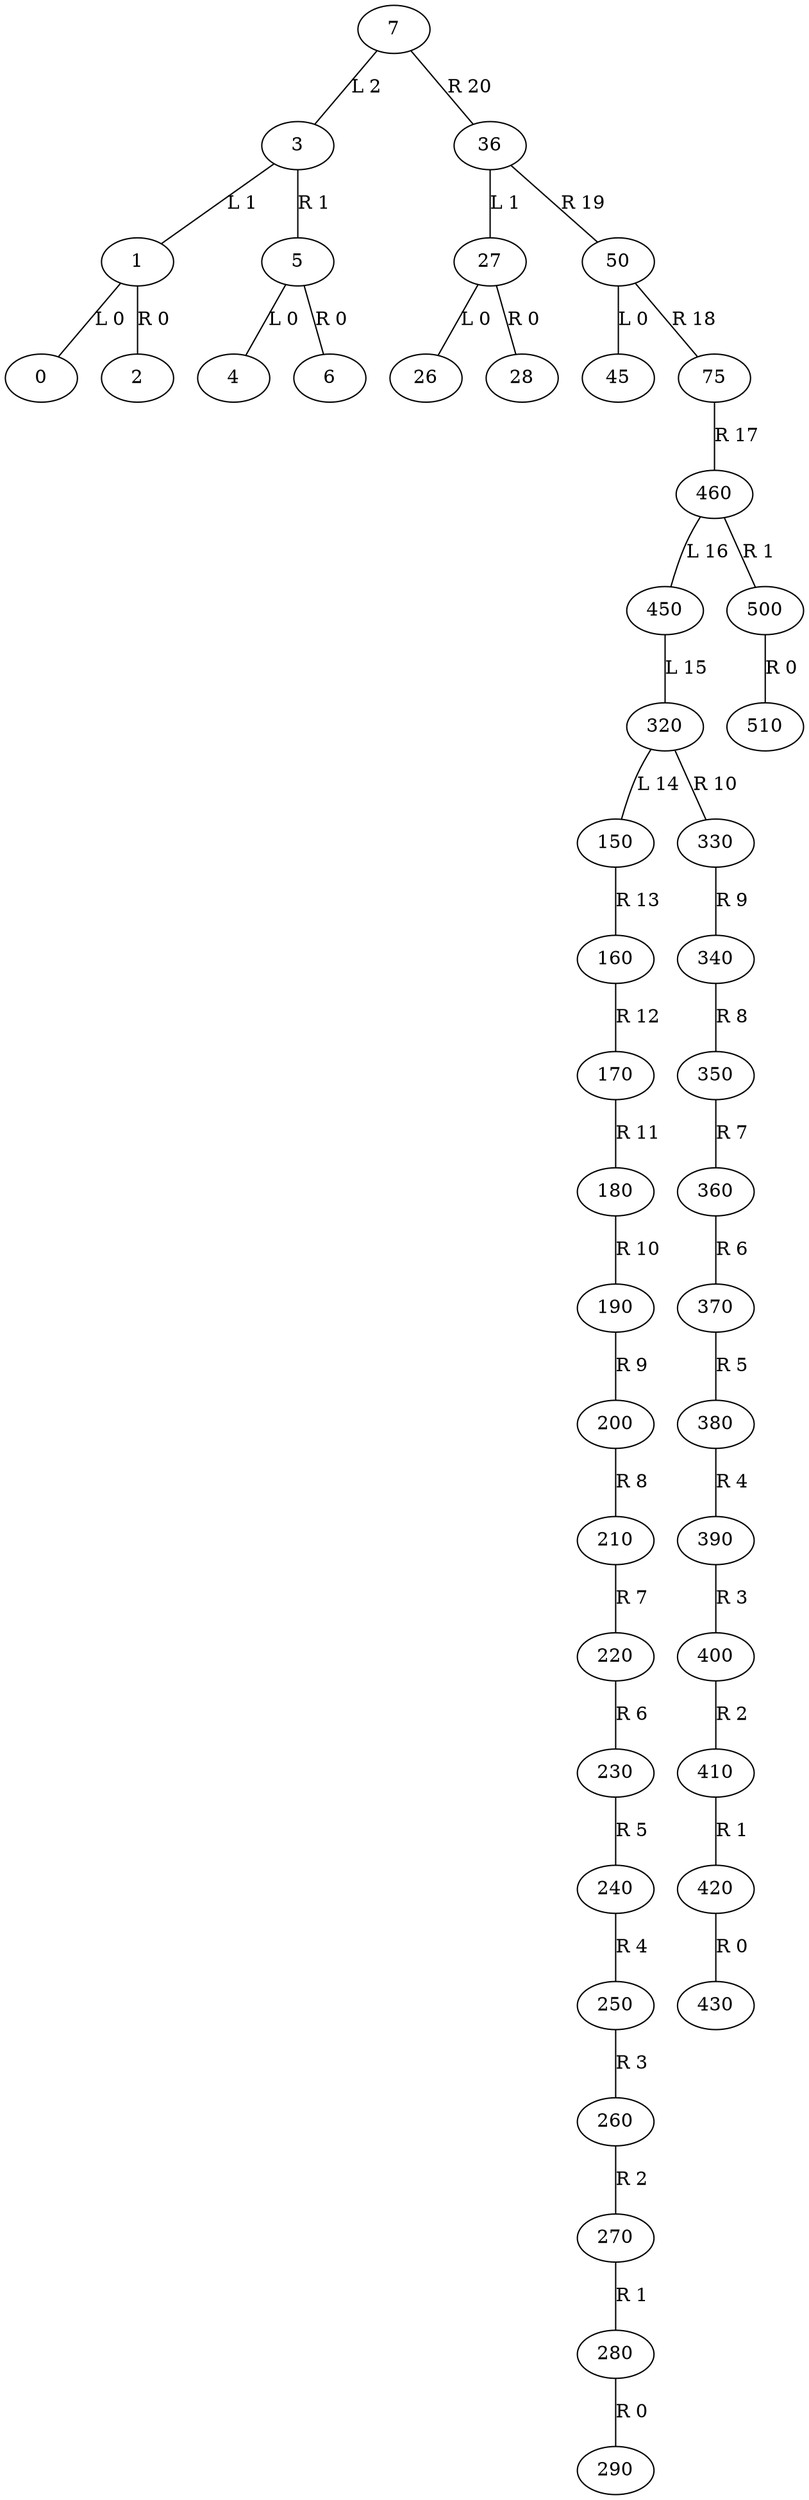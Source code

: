 graph ethane {graph [bb="0,0,755,407"]; 7 -- 3 [label="L 2"]; 7 -- 36 [label="R 20"]; 36 -- 27 [label="L 1"]; 36 -- 50 [label="R 19"]; 50 -- 45 [label="L 0"]; 50 -- 75 [label="R 18"]; 75 -- 460 [label="R 17"]; 460 -- 450 [label="L 16"]; 460 -- 500 [label="R 1"]; 500 -- 510 [label="R 0"]; 450 -- 320 [label="L 15"]; 320 -- 150 [label="L 14"]; 320 -- 330 [label="R 10"]; 330 -- 340 [label="R 9"]; 340 -- 350 [label="R 8"]; 350 -- 360 [label="R 7"]; 360 -- 370 [label="R 6"]; 370 -- 380 [label="R 5"]; 380 -- 390 [label="R 4"]; 390 -- 400 [label="R 3"]; 400 -- 410 [label="R 2"]; 410 -- 420 [label="R 1"]; 420 -- 430 [label="R 0"]; 150 -- 160 [label="R 13"]; 160 -- 170 [label="R 12"]; 170 -- 180 [label="R 11"]; 180 -- 190 [label="R 10"]; 190 -- 200 [label="R 9"]; 200 -- 210 [label="R 8"]; 210 -- 220 [label="R 7"]; 220 -- 230 [label="R 6"]; 230 -- 240 [label="R 5"]; 240 -- 250 [label="R 4"]; 250 -- 260 [label="R 3"]; 260 -- 270 [label="R 2"]; 270 -- 280 [label="R 1"]; 280 -- 290 [label="R 0"]; 27 -- 26 [label="L 0"]; 27 -- 28 [label="R 0"]; 3 -- 1 [label="L 1"]; 3 -- 5 [label="R 1"]; 5 -- 4 [label="L 0"]; 5 -- 6 [label="R 0"]; 1 -- 0 [label="L 0"]; 1 -- 2 [label="R 0"];}